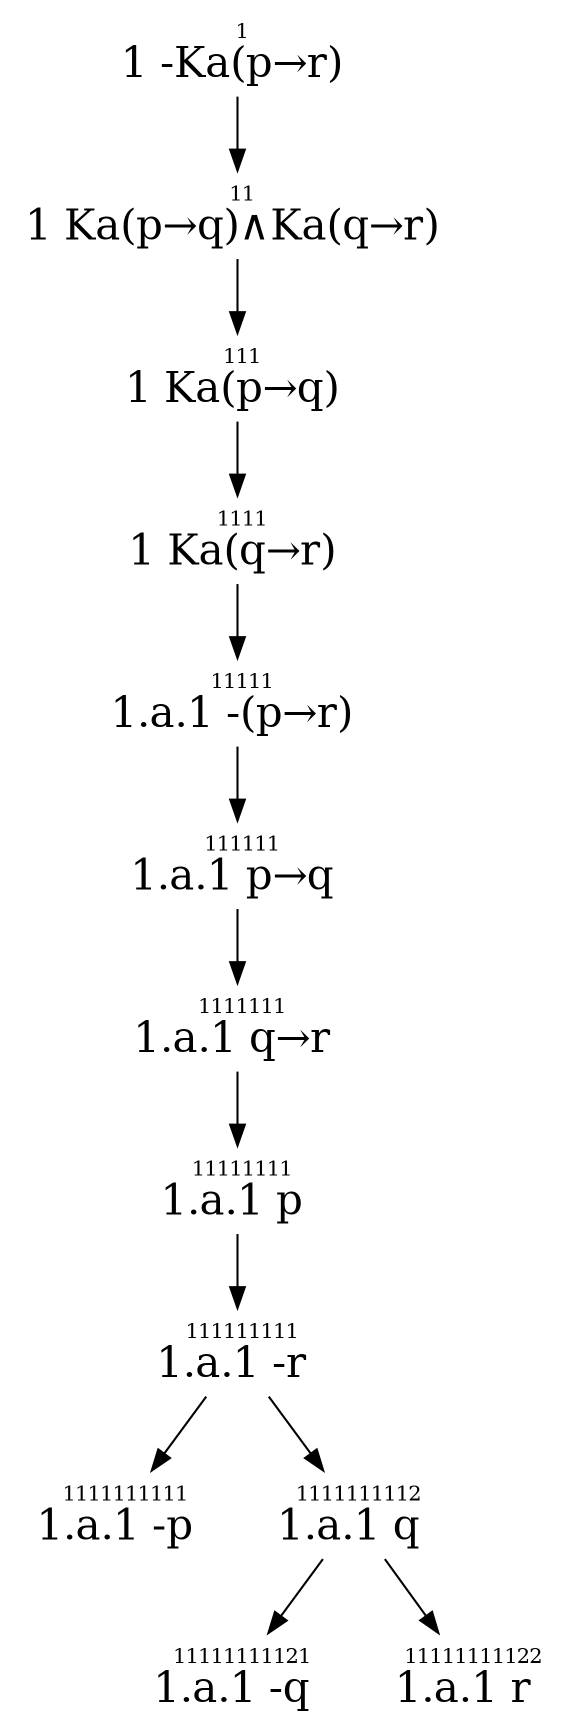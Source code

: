digraph G {
node[shape = none]
1[label=< <FONT POINT-SIZE="10">1<BR/></FONT><FONT POINT-SIZE="20">1 -Ka(p→r)</FONT> >];
11[label=< <FONT POINT-SIZE="10">11<BR/></FONT><FONT POINT-SIZE="20">1 Ka(p→q)∧Ka(q→r)</FONT> >];
111[label=< <FONT POINT-SIZE="10">111<BR/></FONT><FONT POINT-SIZE="20">1 Ka(p→q)</FONT> >];
1111[label=< <FONT POINT-SIZE="10">1111<BR/></FONT><FONT POINT-SIZE="20">1 Ka(q→r)</FONT> >];
11111[label=< <FONT POINT-SIZE="10">11111<BR/></FONT><FONT POINT-SIZE="20">1.a.1 -(p→r)</FONT> >];
111111[label=< <FONT POINT-SIZE="10">111111<BR/></FONT><FONT POINT-SIZE="20">1.a.1 p→q</FONT> >];
1111111[label=< <FONT POINT-SIZE="10">1111111<BR/></FONT><FONT POINT-SIZE="20">1.a.1 q→r</FONT> >];
11111111[label=< <FONT POINT-SIZE="10">11111111<BR/></FONT><FONT POINT-SIZE="20">1.a.1 p</FONT> >];
111111111[label=< <FONT POINT-SIZE="10">111111111<BR/></FONT><FONT POINT-SIZE="20">1.a.1 -r</FONT> >];
1111111111[label=< <FONT POINT-SIZE="10">1111111111<BR/></FONT><FONT POINT-SIZE="20">1.a.1 -p</FONT> >];
1111111112[label=< <FONT POINT-SIZE="10">1111111112<BR/></FONT><FONT POINT-SIZE="20">1.a.1 q</FONT> >];
11111111121[label=< <FONT POINT-SIZE="10">11111111121<BR/></FONT><FONT POINT-SIZE="20">1.a.1 -q</FONT> >];
11111111122[label=< <FONT POINT-SIZE="10">11111111122<BR/></FONT><FONT POINT-SIZE="20">1.a.1 r</FONT> >];
1 -> 11;
11 -> 111;
111 -> 1111;
1111 -> 11111;
11111 -> 111111;
111111 -> 1111111;
1111111 -> 11111111;
11111111 -> 111111111;
111111111 -> 1111111111;
111111111 -> 1111111112;
1111111112 -> 11111111121;
1111111112 -> 11111111122;
}
